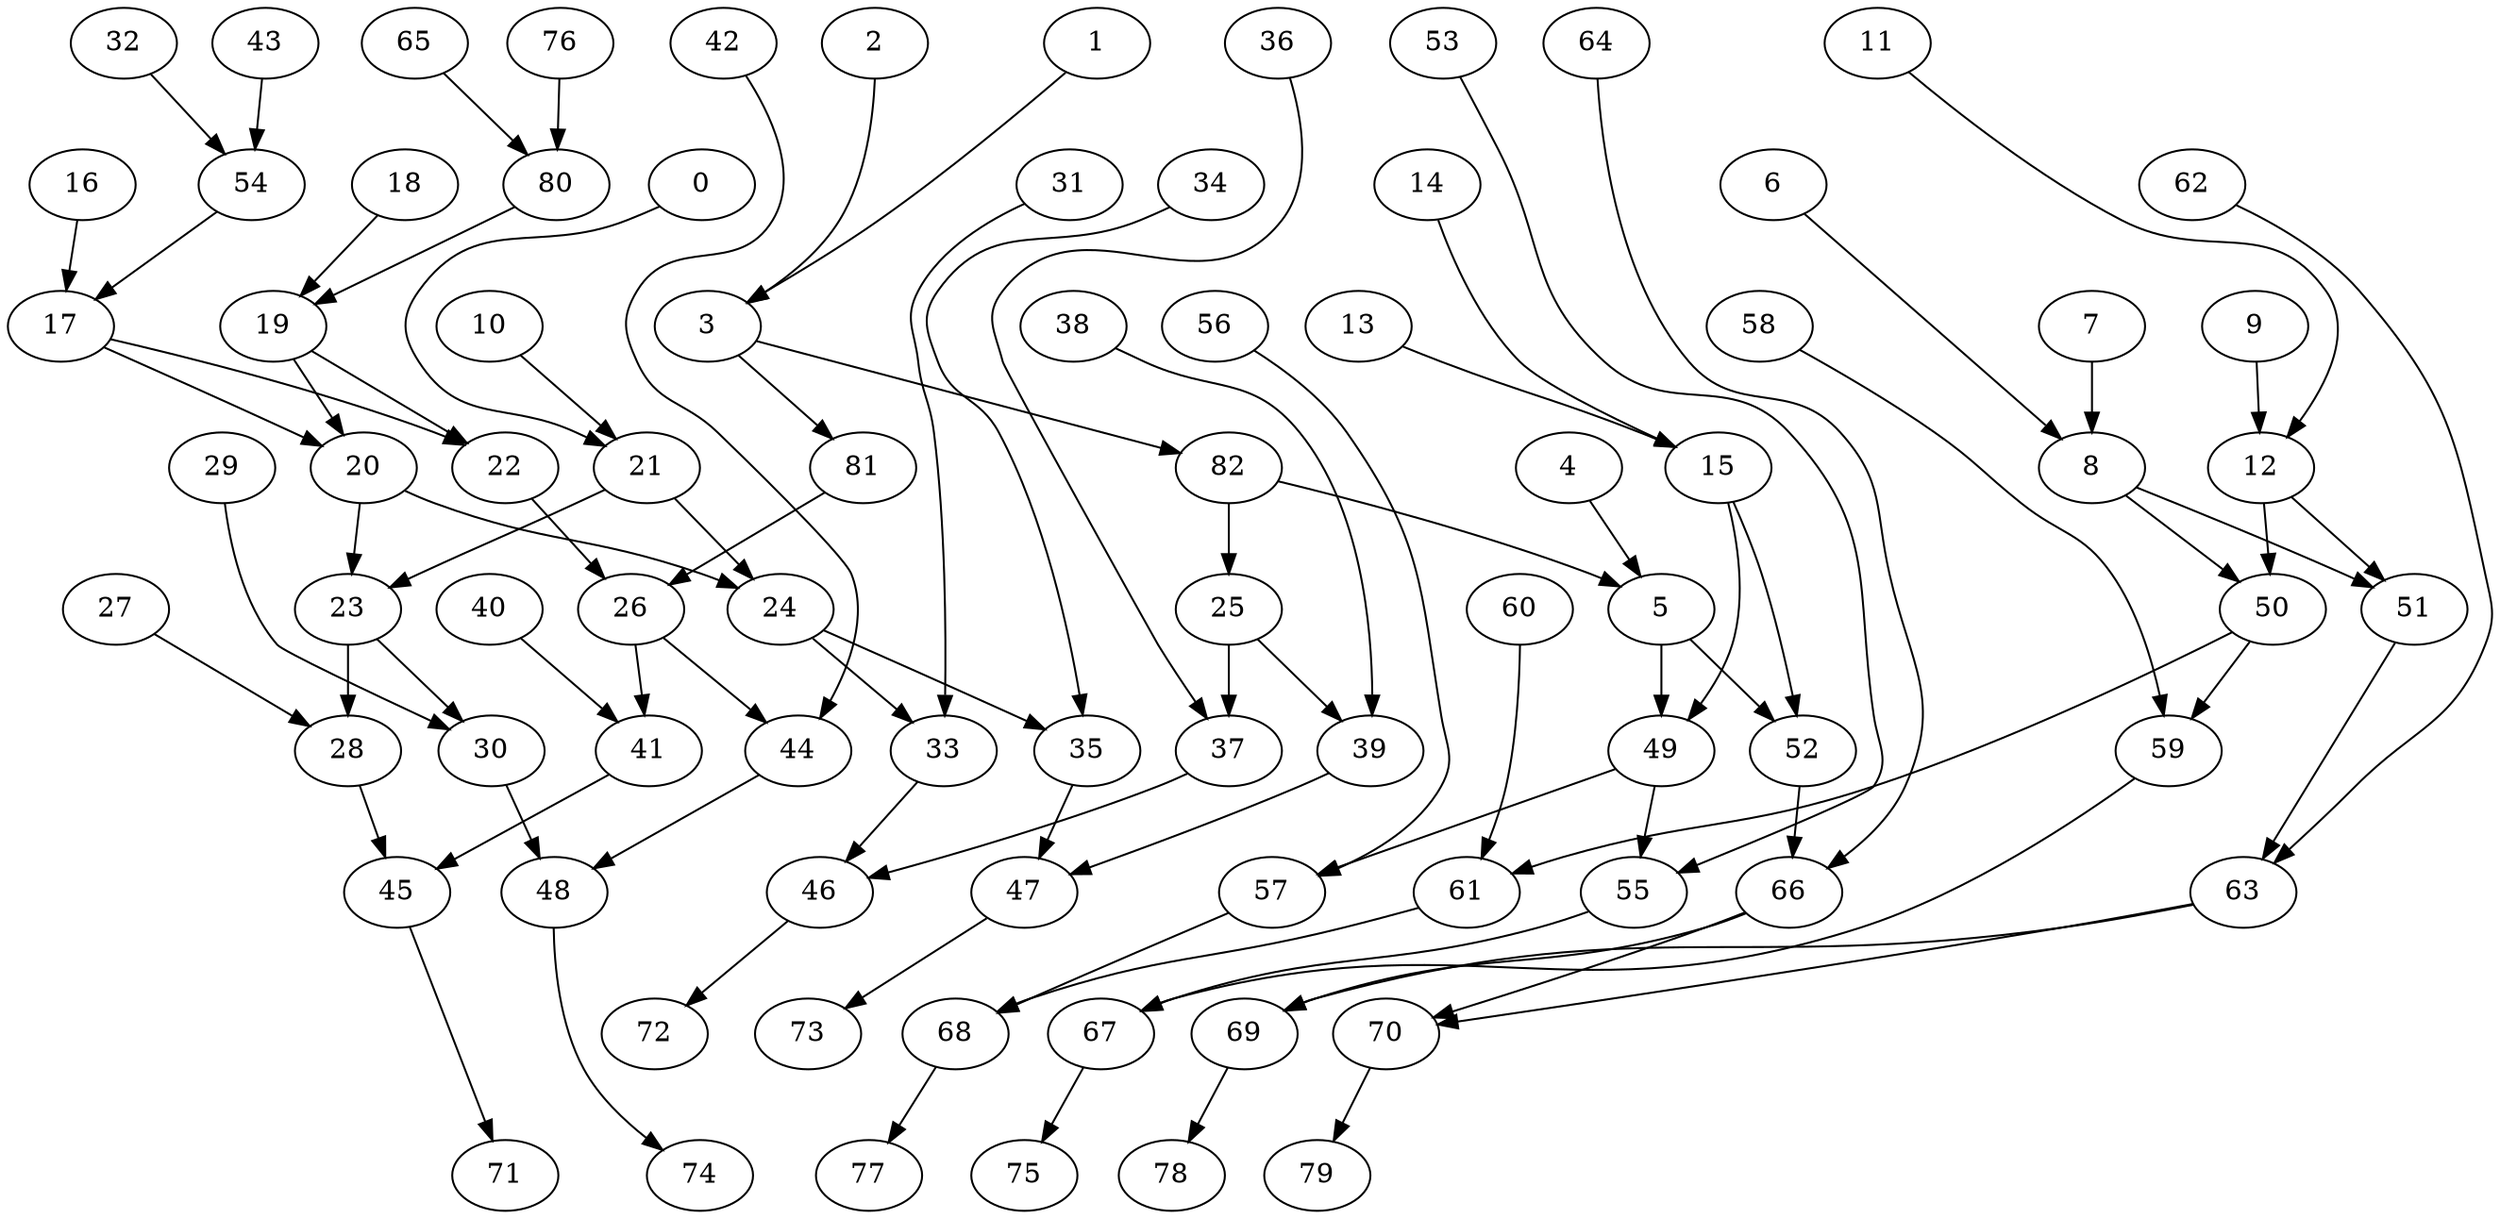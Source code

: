 digraph g {
0;
1;
2;
3;
4;
5;
6;
7;
8;
9;
10;
11;
12;
13;
14;
15;
16;
17;
18;
19;
20;
21;
22;
23;
24;
25;
26;
27;
28;
29;
30;
31;
32;
33;
34;
35;
36;
37;
38;
39;
40;
41;
42;
43;
44;
45;
46;
47;
48;
49;
50;
51;
52;
53;
54;
55;
56;
57;
58;
59;
60;
61;
62;
63;
64;
65;
66;
67;
68;
69;
70;
71;
72;
73;
74;
75;
76;
77;
78;
79;
80;
81;
82;
0 -> 21 [weight=0];
1 -> 3 [weight=0];
2 -> 3 [weight=0];
3 -> 81 [weight=0];
3 -> 82 [weight=0];
4 -> 5 [weight=0];
5 -> 49 [weight=1];
5 -> 52 [weight=0];
6 -> 8 [weight=0];
7 -> 8 [weight=0];
8 -> 51 [weight=0];
8 -> 50 [weight=0];
9 -> 12 [weight=0];
10 -> 21 [weight=0];
11 -> 12 [weight=0];
12 -> 51 [weight=0];
12 -> 50 [weight=0];
13 -> 15 [weight=0];
14 -> 15 [weight=0];
15 -> 49 [weight=0];
15 -> 52 [weight=0];
16 -> 17 [weight=0];
17 -> 22 [weight=0];
17 -> 20 [weight=0];
18 -> 19 [weight=0];
19 -> 22 [weight=0];
19 -> 20 [weight=0];
20 -> 23 [weight=0];
20 -> 24 [weight=0];
21 -> 23 [weight=1];
21 -> 24 [weight=0];
22 -> 26 [weight=1];
23 -> 28 [weight=1];
23 -> 30 [weight=0];
24 -> 33 [weight=0];
24 -> 35 [weight=0];
25 -> 37 [weight=0];
25 -> 39 [weight=0];
26 -> 41 [weight=0];
26 -> 44 [weight=0];
27 -> 28 [weight=0];
28 -> 45 [weight=0];
29 -> 30 [weight=0];
30 -> 48 [weight=0];
31 -> 33 [weight=0];
32 -> 54 [weight=0];
33 -> 46 [weight=0];
34 -> 35 [weight=0];
35 -> 47 [weight=0];
36 -> 37 [weight=0];
37 -> 46 [weight=0];
38 -> 39 [weight=0];
39 -> 47 [weight=0];
40 -> 41 [weight=0];
41 -> 45 [weight=0];
42 -> 44 [weight=0];
43 -> 54 [weight=0];
44 -> 48 [weight=0];
45 -> 71 [weight=0];
46 -> 72 [weight=0];
47 -> 73 [weight=0];
48 -> 74 [weight=0];
49 -> 55 [weight=0];
49 -> 57 [weight=0];
50 -> 61 [weight=0];
50 -> 59 [weight=0];
51 -> 63 [weight=0];
52 -> 66 [weight=0];
53 -> 55 [weight=0];
54 -> 17 [weight=0];
55 -> 67 [weight=0];
56 -> 57 [weight=0];
57 -> 68 [weight=0];
58 -> 59 [weight=0];
59 -> 67 [weight=0];
60 -> 61 [weight=0];
61 -> 68 [weight=0];
62 -> 63 [weight=0];
63 -> 69 [weight=0];
63 -> 70 [weight=0];
64 -> 66 [weight=0];
65 -> 80 [weight=0];
66 -> 69 [weight=0];
66 -> 70 [weight=0];
67 -> 75 [weight=0];
68 -> 77 [weight=0];
69 -> 78 [weight=0];
70 -> 79 [weight=0];
76 -> 80 [weight=0];
80 -> 19 [weight=0];
81 -> 26 [weight=0];
82 -> 25 [weight=1];
82 -> 5 [weight=0];
}
